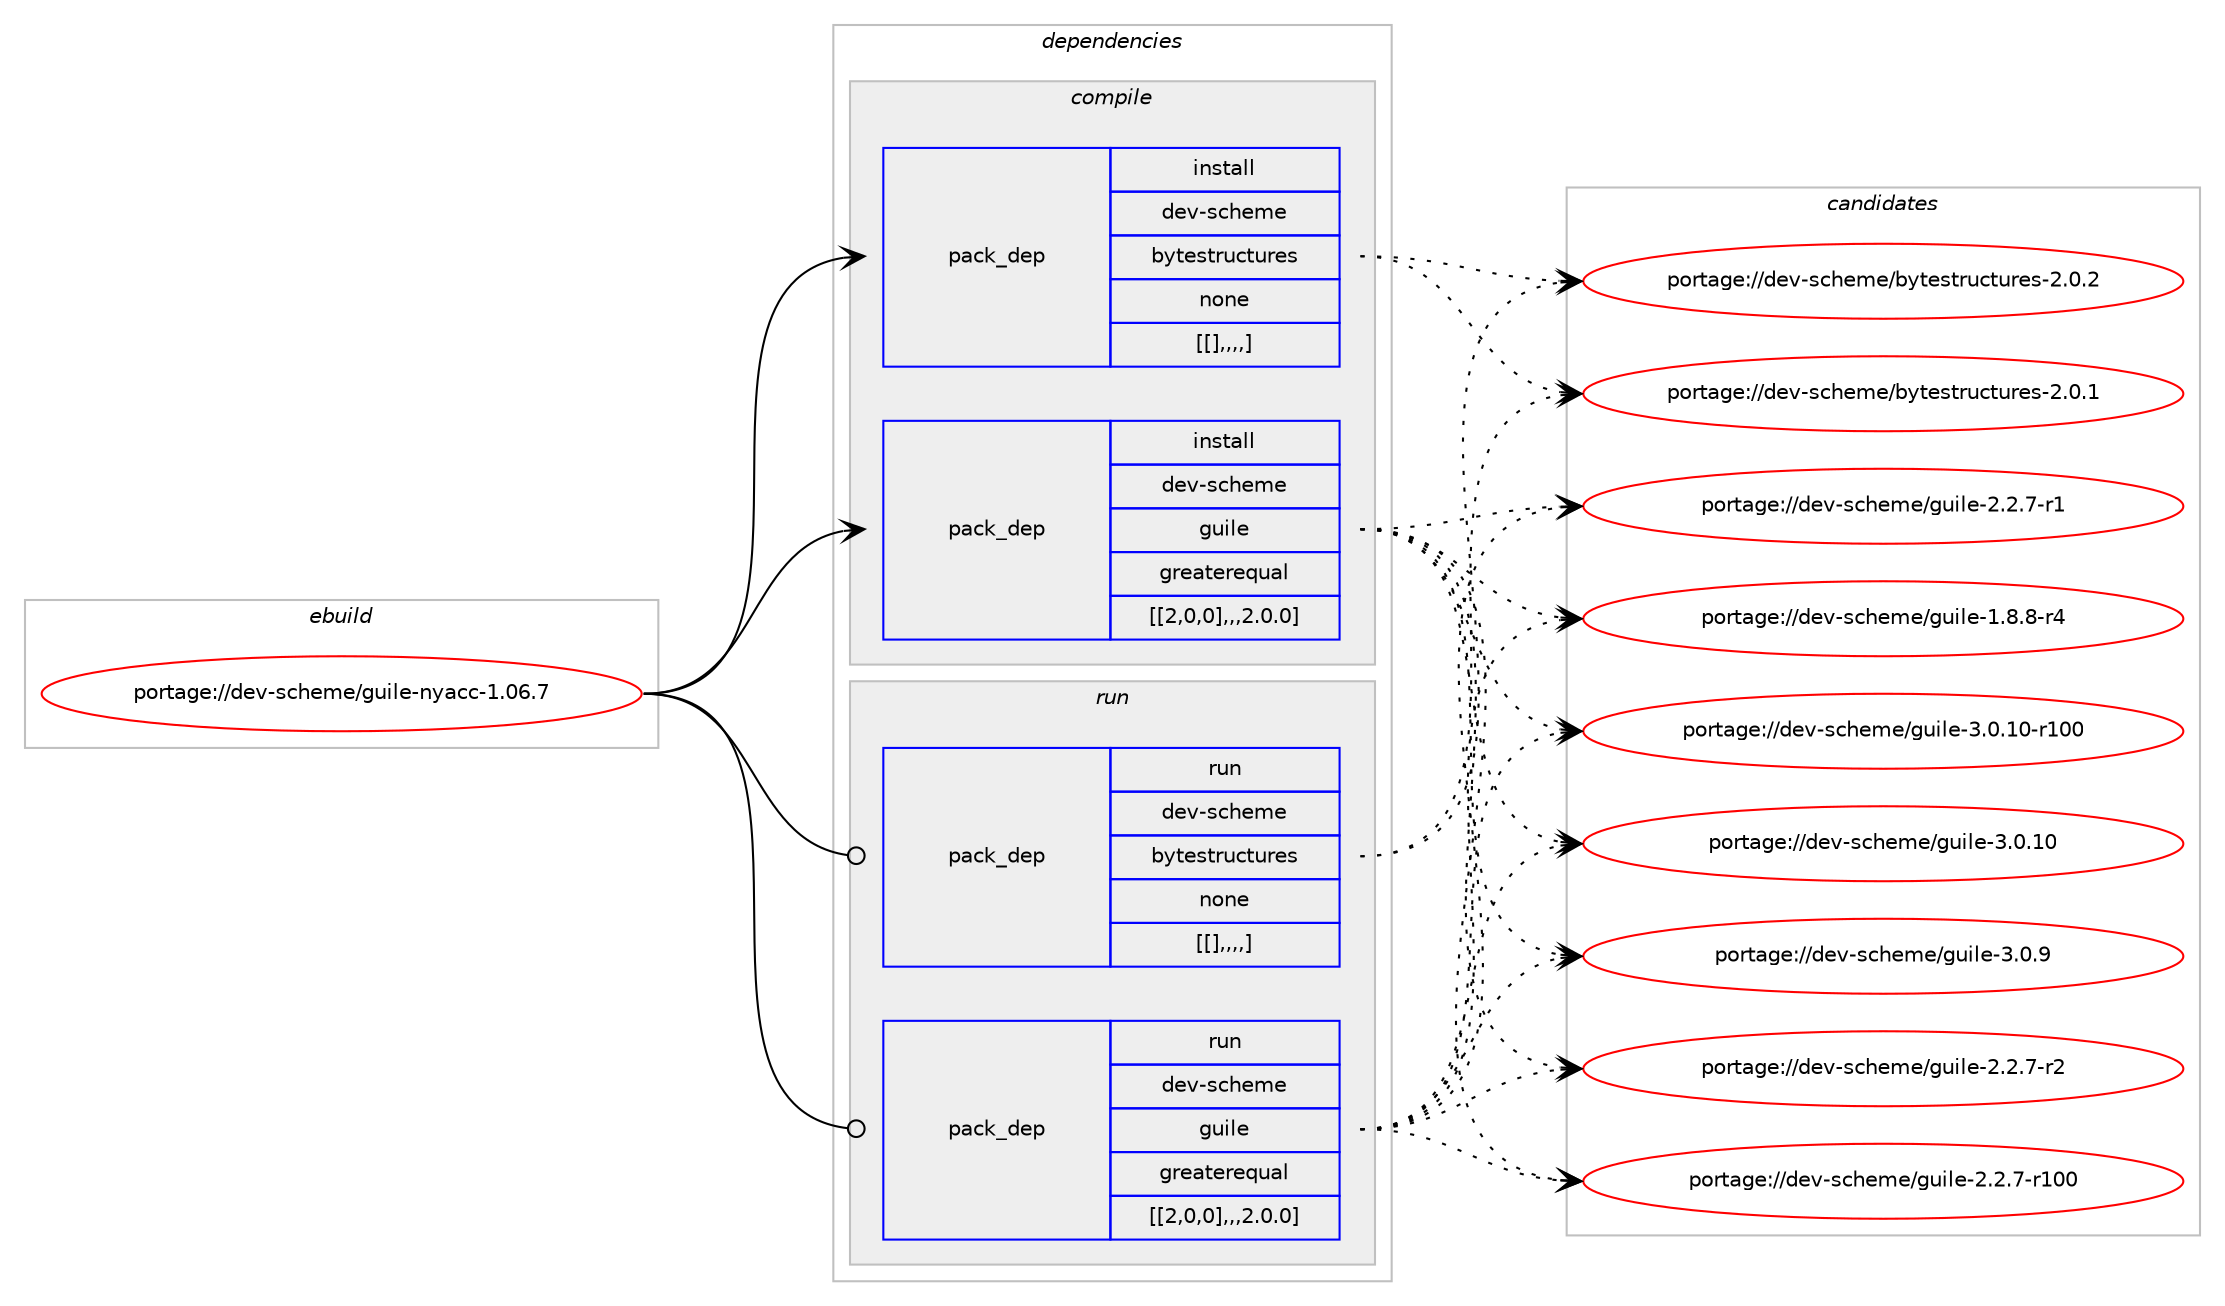 digraph prolog {

# *************
# Graph options
# *************

newrank=true;
concentrate=true;
compound=true;
graph [rankdir=LR,fontname=Helvetica,fontsize=10,ranksep=1.5];#, ranksep=2.5, nodesep=0.2];
edge  [arrowhead=vee];
node  [fontname=Helvetica,fontsize=10];

# **********
# The ebuild
# **********

subgraph cluster_leftcol {
color=gray;
label=<<i>ebuild</i>>;
id [label="portage://dev-scheme/guile-nyacc-1.06.7", color=red, width=4, href="../dev-scheme/guile-nyacc-1.06.7.svg"];
}

# ****************
# The dependencies
# ****************

subgraph cluster_midcol {
color=gray;
label=<<i>dependencies</i>>;
subgraph cluster_compile {
fillcolor="#eeeeee";
style=filled;
label=<<i>compile</i>>;
subgraph pack150047 {
dependency212095 [label=<<TABLE BORDER="0" CELLBORDER="1" CELLSPACING="0" CELLPADDING="4" WIDTH="220"><TR><TD ROWSPAN="6" CELLPADDING="30">pack_dep</TD></TR><TR><TD WIDTH="110">install</TD></TR><TR><TD>dev-scheme</TD></TR><TR><TD>bytestructures</TD></TR><TR><TD>none</TD></TR><TR><TD>[[],,,,]</TD></TR></TABLE>>, shape=none, color=blue];
}
id:e -> dependency212095:w [weight=20,style="solid",arrowhead="vee"];
subgraph pack150048 {
dependency212096 [label=<<TABLE BORDER="0" CELLBORDER="1" CELLSPACING="0" CELLPADDING="4" WIDTH="220"><TR><TD ROWSPAN="6" CELLPADDING="30">pack_dep</TD></TR><TR><TD WIDTH="110">install</TD></TR><TR><TD>dev-scheme</TD></TR><TR><TD>guile</TD></TR><TR><TD>greaterequal</TD></TR><TR><TD>[[2,0,0],,,2.0.0]</TD></TR></TABLE>>, shape=none, color=blue];
}
id:e -> dependency212096:w [weight=20,style="solid",arrowhead="vee"];
}
subgraph cluster_compileandrun {
fillcolor="#eeeeee";
style=filled;
label=<<i>compile and run</i>>;
}
subgraph cluster_run {
fillcolor="#eeeeee";
style=filled;
label=<<i>run</i>>;
subgraph pack150049 {
dependency212097 [label=<<TABLE BORDER="0" CELLBORDER="1" CELLSPACING="0" CELLPADDING="4" WIDTH="220"><TR><TD ROWSPAN="6" CELLPADDING="30">pack_dep</TD></TR><TR><TD WIDTH="110">run</TD></TR><TR><TD>dev-scheme</TD></TR><TR><TD>bytestructures</TD></TR><TR><TD>none</TD></TR><TR><TD>[[],,,,]</TD></TR></TABLE>>, shape=none, color=blue];
}
id:e -> dependency212097:w [weight=20,style="solid",arrowhead="odot"];
subgraph pack150050 {
dependency212098 [label=<<TABLE BORDER="0" CELLBORDER="1" CELLSPACING="0" CELLPADDING="4" WIDTH="220"><TR><TD ROWSPAN="6" CELLPADDING="30">pack_dep</TD></TR><TR><TD WIDTH="110">run</TD></TR><TR><TD>dev-scheme</TD></TR><TR><TD>guile</TD></TR><TR><TD>greaterequal</TD></TR><TR><TD>[[2,0,0],,,2.0.0]</TD></TR></TABLE>>, shape=none, color=blue];
}
id:e -> dependency212098:w [weight=20,style="solid",arrowhead="odot"];
}
}

# **************
# The candidates
# **************

subgraph cluster_choices {
rank=same;
color=gray;
label=<<i>candidates</i>>;

subgraph choice150047 {
color=black;
nodesep=1;
choice1001011184511599104101109101479812111610111511611411799116117114101115455046484650 [label="portage://dev-scheme/bytestructures-2.0.2", color=red, width=4,href="../dev-scheme/bytestructures-2.0.2.svg"];
choice1001011184511599104101109101479812111610111511611411799116117114101115455046484649 [label="portage://dev-scheme/bytestructures-2.0.1", color=red, width=4,href="../dev-scheme/bytestructures-2.0.1.svg"];
dependency212095:e -> choice1001011184511599104101109101479812111610111511611411799116117114101115455046484650:w [style=dotted,weight="100"];
dependency212095:e -> choice1001011184511599104101109101479812111610111511611411799116117114101115455046484649:w [style=dotted,weight="100"];
}
subgraph choice150048 {
color=black;
nodesep=1;
choice1001011184511599104101109101471031171051081014551464846494845114494848 [label="portage://dev-scheme/guile-3.0.10-r100", color=red, width=4,href="../dev-scheme/guile-3.0.10-r100.svg"];
choice10010111845115991041011091014710311710510810145514648464948 [label="portage://dev-scheme/guile-3.0.10", color=red, width=4,href="../dev-scheme/guile-3.0.10.svg"];
choice100101118451159910410110910147103117105108101455146484657 [label="portage://dev-scheme/guile-3.0.9", color=red, width=4,href="../dev-scheme/guile-3.0.9.svg"];
choice1001011184511599104101109101471031171051081014550465046554511450 [label="portage://dev-scheme/guile-2.2.7-r2", color=red, width=4,href="../dev-scheme/guile-2.2.7-r2.svg"];
choice10010111845115991041011091014710311710510810145504650465545114494848 [label="portage://dev-scheme/guile-2.2.7-r100", color=red, width=4,href="../dev-scheme/guile-2.2.7-r100.svg"];
choice1001011184511599104101109101471031171051081014550465046554511449 [label="portage://dev-scheme/guile-2.2.7-r1", color=red, width=4,href="../dev-scheme/guile-2.2.7-r1.svg"];
choice1001011184511599104101109101471031171051081014549465646564511452 [label="portage://dev-scheme/guile-1.8.8-r4", color=red, width=4,href="../dev-scheme/guile-1.8.8-r4.svg"];
dependency212096:e -> choice1001011184511599104101109101471031171051081014551464846494845114494848:w [style=dotted,weight="100"];
dependency212096:e -> choice10010111845115991041011091014710311710510810145514648464948:w [style=dotted,weight="100"];
dependency212096:e -> choice100101118451159910410110910147103117105108101455146484657:w [style=dotted,weight="100"];
dependency212096:e -> choice1001011184511599104101109101471031171051081014550465046554511450:w [style=dotted,weight="100"];
dependency212096:e -> choice10010111845115991041011091014710311710510810145504650465545114494848:w [style=dotted,weight="100"];
dependency212096:e -> choice1001011184511599104101109101471031171051081014550465046554511449:w [style=dotted,weight="100"];
dependency212096:e -> choice1001011184511599104101109101471031171051081014549465646564511452:w [style=dotted,weight="100"];
}
subgraph choice150049 {
color=black;
nodesep=1;
choice1001011184511599104101109101479812111610111511611411799116117114101115455046484650 [label="portage://dev-scheme/bytestructures-2.0.2", color=red, width=4,href="../dev-scheme/bytestructures-2.0.2.svg"];
choice1001011184511599104101109101479812111610111511611411799116117114101115455046484649 [label="portage://dev-scheme/bytestructures-2.0.1", color=red, width=4,href="../dev-scheme/bytestructures-2.0.1.svg"];
dependency212097:e -> choice1001011184511599104101109101479812111610111511611411799116117114101115455046484650:w [style=dotted,weight="100"];
dependency212097:e -> choice1001011184511599104101109101479812111610111511611411799116117114101115455046484649:w [style=dotted,weight="100"];
}
subgraph choice150050 {
color=black;
nodesep=1;
choice1001011184511599104101109101471031171051081014551464846494845114494848 [label="portage://dev-scheme/guile-3.0.10-r100", color=red, width=4,href="../dev-scheme/guile-3.0.10-r100.svg"];
choice10010111845115991041011091014710311710510810145514648464948 [label="portage://dev-scheme/guile-3.0.10", color=red, width=4,href="../dev-scheme/guile-3.0.10.svg"];
choice100101118451159910410110910147103117105108101455146484657 [label="portage://dev-scheme/guile-3.0.9", color=red, width=4,href="../dev-scheme/guile-3.0.9.svg"];
choice1001011184511599104101109101471031171051081014550465046554511450 [label="portage://dev-scheme/guile-2.2.7-r2", color=red, width=4,href="../dev-scheme/guile-2.2.7-r2.svg"];
choice10010111845115991041011091014710311710510810145504650465545114494848 [label="portage://dev-scheme/guile-2.2.7-r100", color=red, width=4,href="../dev-scheme/guile-2.2.7-r100.svg"];
choice1001011184511599104101109101471031171051081014550465046554511449 [label="portage://dev-scheme/guile-2.2.7-r1", color=red, width=4,href="../dev-scheme/guile-2.2.7-r1.svg"];
choice1001011184511599104101109101471031171051081014549465646564511452 [label="portage://dev-scheme/guile-1.8.8-r4", color=red, width=4,href="../dev-scheme/guile-1.8.8-r4.svg"];
dependency212098:e -> choice1001011184511599104101109101471031171051081014551464846494845114494848:w [style=dotted,weight="100"];
dependency212098:e -> choice10010111845115991041011091014710311710510810145514648464948:w [style=dotted,weight="100"];
dependency212098:e -> choice100101118451159910410110910147103117105108101455146484657:w [style=dotted,weight="100"];
dependency212098:e -> choice1001011184511599104101109101471031171051081014550465046554511450:w [style=dotted,weight="100"];
dependency212098:e -> choice10010111845115991041011091014710311710510810145504650465545114494848:w [style=dotted,weight="100"];
dependency212098:e -> choice1001011184511599104101109101471031171051081014550465046554511449:w [style=dotted,weight="100"];
dependency212098:e -> choice1001011184511599104101109101471031171051081014549465646564511452:w [style=dotted,weight="100"];
}
}

}
